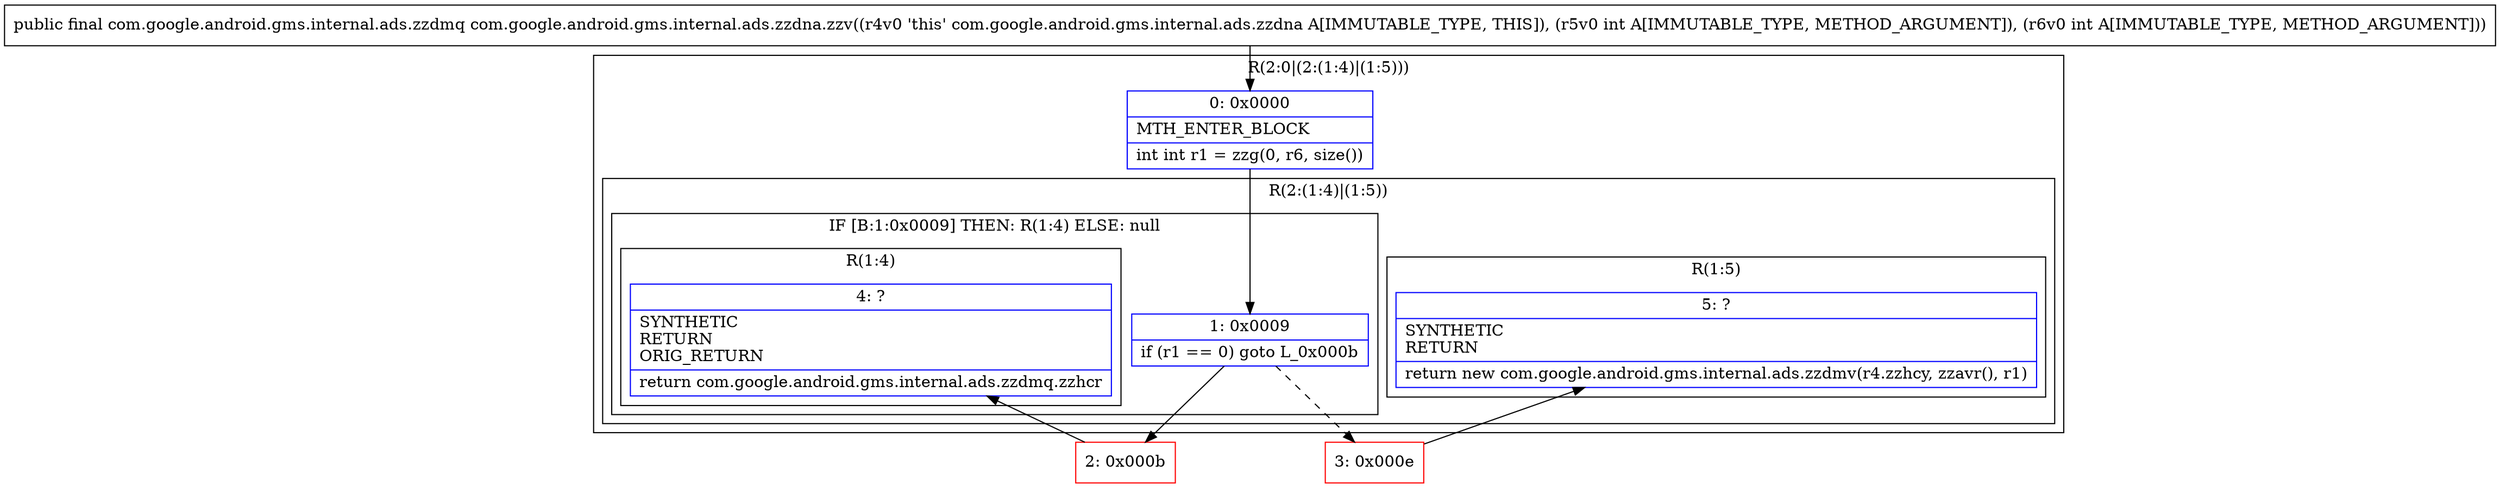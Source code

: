 digraph "CFG forcom.google.android.gms.internal.ads.zzdna.zzv(II)Lcom\/google\/android\/gms\/internal\/ads\/zzdmq;" {
subgraph cluster_Region_542884127 {
label = "R(2:0|(2:(1:4)|(1:5)))";
node [shape=record,color=blue];
Node_0 [shape=record,label="{0\:\ 0x0000|MTH_ENTER_BLOCK\l|int int r1 = zzg(0, r6, size())\l}"];
subgraph cluster_Region_1213451792 {
label = "R(2:(1:4)|(1:5))";
node [shape=record,color=blue];
subgraph cluster_IfRegion_751787452 {
label = "IF [B:1:0x0009] THEN: R(1:4) ELSE: null";
node [shape=record,color=blue];
Node_1 [shape=record,label="{1\:\ 0x0009|if (r1 == 0) goto L_0x000b\l}"];
subgraph cluster_Region_105049909 {
label = "R(1:4)";
node [shape=record,color=blue];
Node_4 [shape=record,label="{4\:\ ?|SYNTHETIC\lRETURN\lORIG_RETURN\l|return com.google.android.gms.internal.ads.zzdmq.zzhcr\l}"];
}
}
subgraph cluster_Region_7053507 {
label = "R(1:5)";
node [shape=record,color=blue];
Node_5 [shape=record,label="{5\:\ ?|SYNTHETIC\lRETURN\l|return new com.google.android.gms.internal.ads.zzdmv(r4.zzhcy, zzavr(), r1)\l}"];
}
}
}
Node_2 [shape=record,color=red,label="{2\:\ 0x000b}"];
Node_3 [shape=record,color=red,label="{3\:\ 0x000e}"];
MethodNode[shape=record,label="{public final com.google.android.gms.internal.ads.zzdmq com.google.android.gms.internal.ads.zzdna.zzv((r4v0 'this' com.google.android.gms.internal.ads.zzdna A[IMMUTABLE_TYPE, THIS]), (r5v0 int A[IMMUTABLE_TYPE, METHOD_ARGUMENT]), (r6v0 int A[IMMUTABLE_TYPE, METHOD_ARGUMENT])) }"];
MethodNode -> Node_0;
Node_0 -> Node_1;
Node_1 -> Node_2;
Node_1 -> Node_3[style=dashed];
Node_2 -> Node_4;
Node_3 -> Node_5;
}

